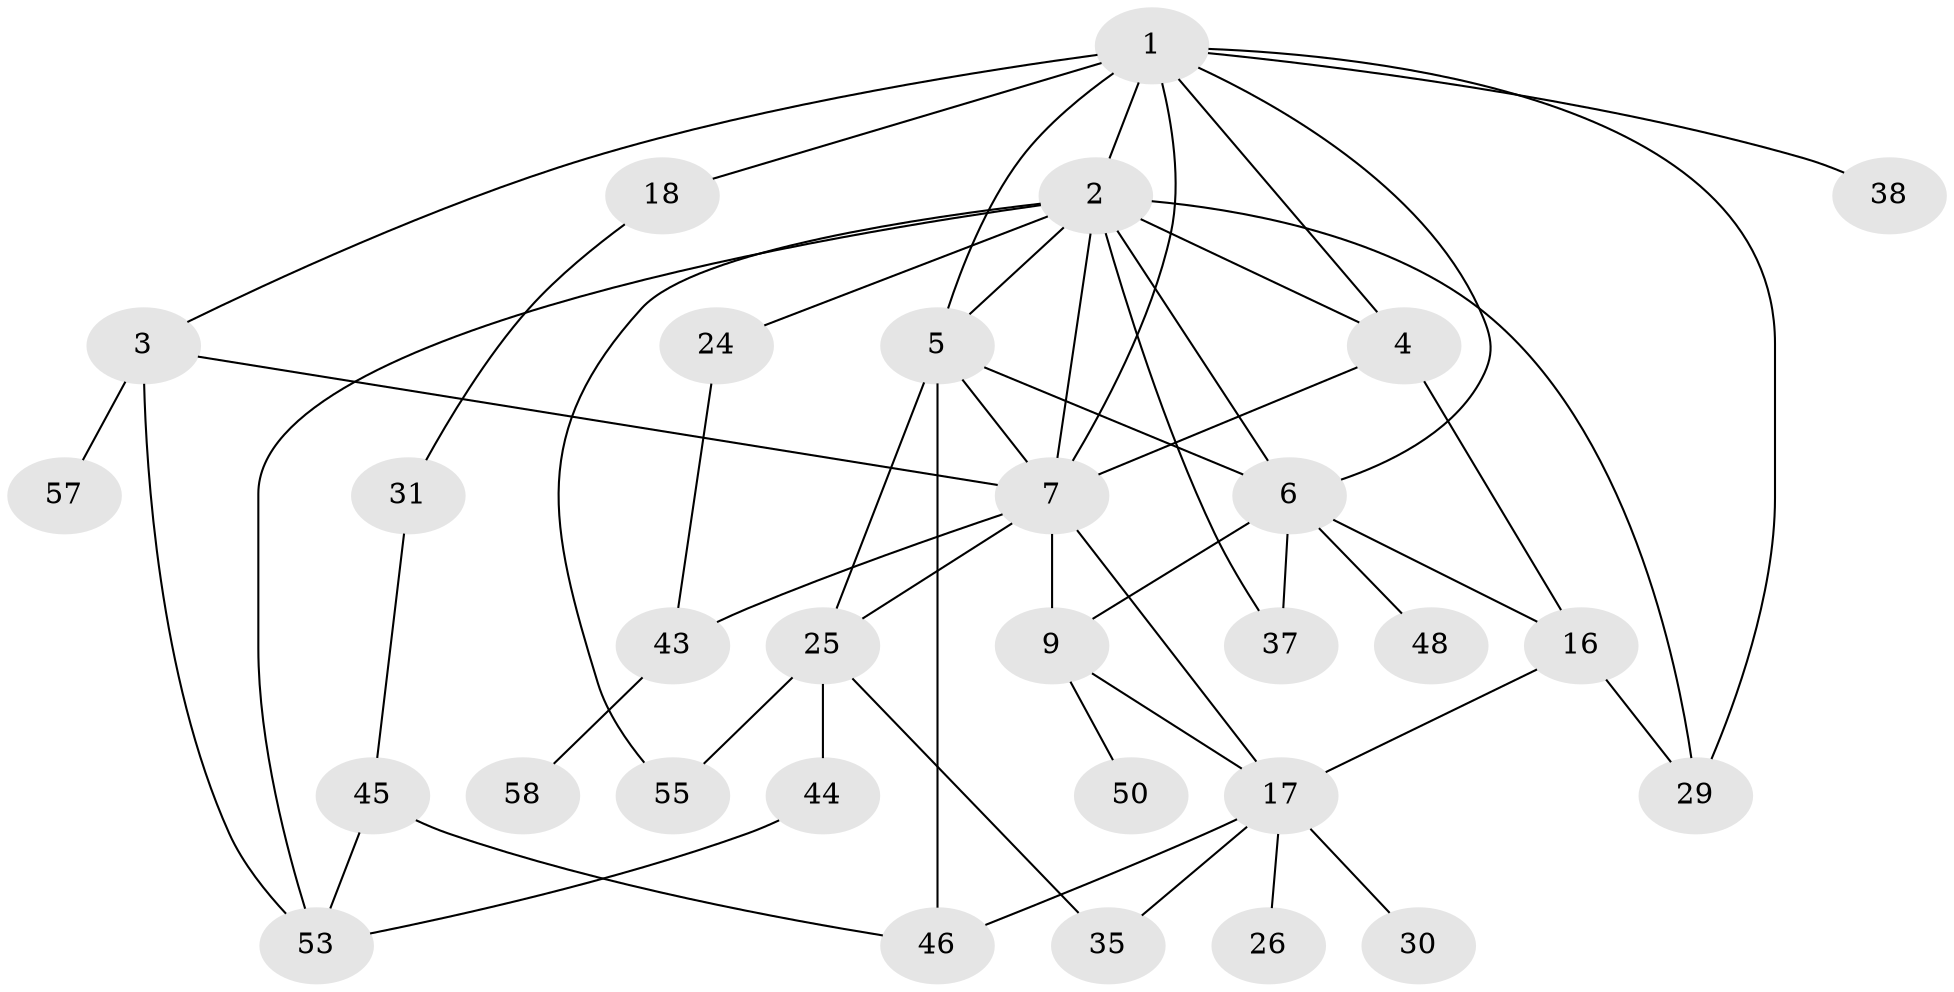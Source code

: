 // original degree distribution, {7: 0.01639344262295082, 10: 0.01639344262295082, 4: 0.13114754098360656, 5: 0.09836065573770492, 2: 0.2459016393442623, 6: 0.01639344262295082, 3: 0.29508196721311475, 1: 0.18032786885245902}
// Generated by graph-tools (version 1.1) at 2025/13/03/09/25 04:13:29]
// undirected, 30 vertices, 53 edges
graph export_dot {
graph [start="1"]
  node [color=gray90,style=filled];
  1 [super="+15"];
  2 [super="+11+19+59+54"];
  3 [super="+36+41"];
  4 [super="+51"];
  5 [super="+14"];
  6 [super="+34+12+33"];
  7 [super="+8+20"];
  9;
  16 [super="+28"];
  17 [super="+27+23"];
  18;
  24 [super="+39"];
  25 [super="+52"];
  26;
  29;
  30;
  31 [super="+32"];
  35;
  37;
  38;
  43;
  44;
  45;
  46;
  48;
  50;
  53;
  55;
  57;
  58;
  1 -- 2 [weight=2];
  1 -- 3;
  1 -- 6;
  1 -- 4;
  1 -- 18;
  1 -- 5;
  1 -- 38;
  1 -- 29;
  1 -- 7;
  2 -- 4 [weight=2];
  2 -- 5;
  2 -- 24;
  2 -- 53;
  2 -- 29;
  2 -- 55;
  2 -- 37;
  2 -- 6;
  2 -- 7 [weight=2];
  3 -- 57;
  3 -- 53;
  3 -- 7;
  4 -- 7;
  4 -- 16;
  5 -- 6;
  5 -- 46;
  5 -- 7;
  5 -- 25;
  6 -- 9;
  6 -- 37;
  6 -- 16;
  6 -- 48;
  7 -- 9;
  7 -- 43;
  7 -- 17;
  7 -- 25;
  9 -- 50;
  9 -- 17;
  16 -- 17;
  16 -- 29;
  17 -- 30;
  17 -- 35;
  17 -- 46;
  17 -- 26;
  18 -- 31;
  24 -- 43;
  25 -- 44;
  25 -- 55;
  25 -- 35;
  31 -- 45;
  43 -- 58;
  44 -- 53;
  45 -- 46;
  45 -- 53;
}
